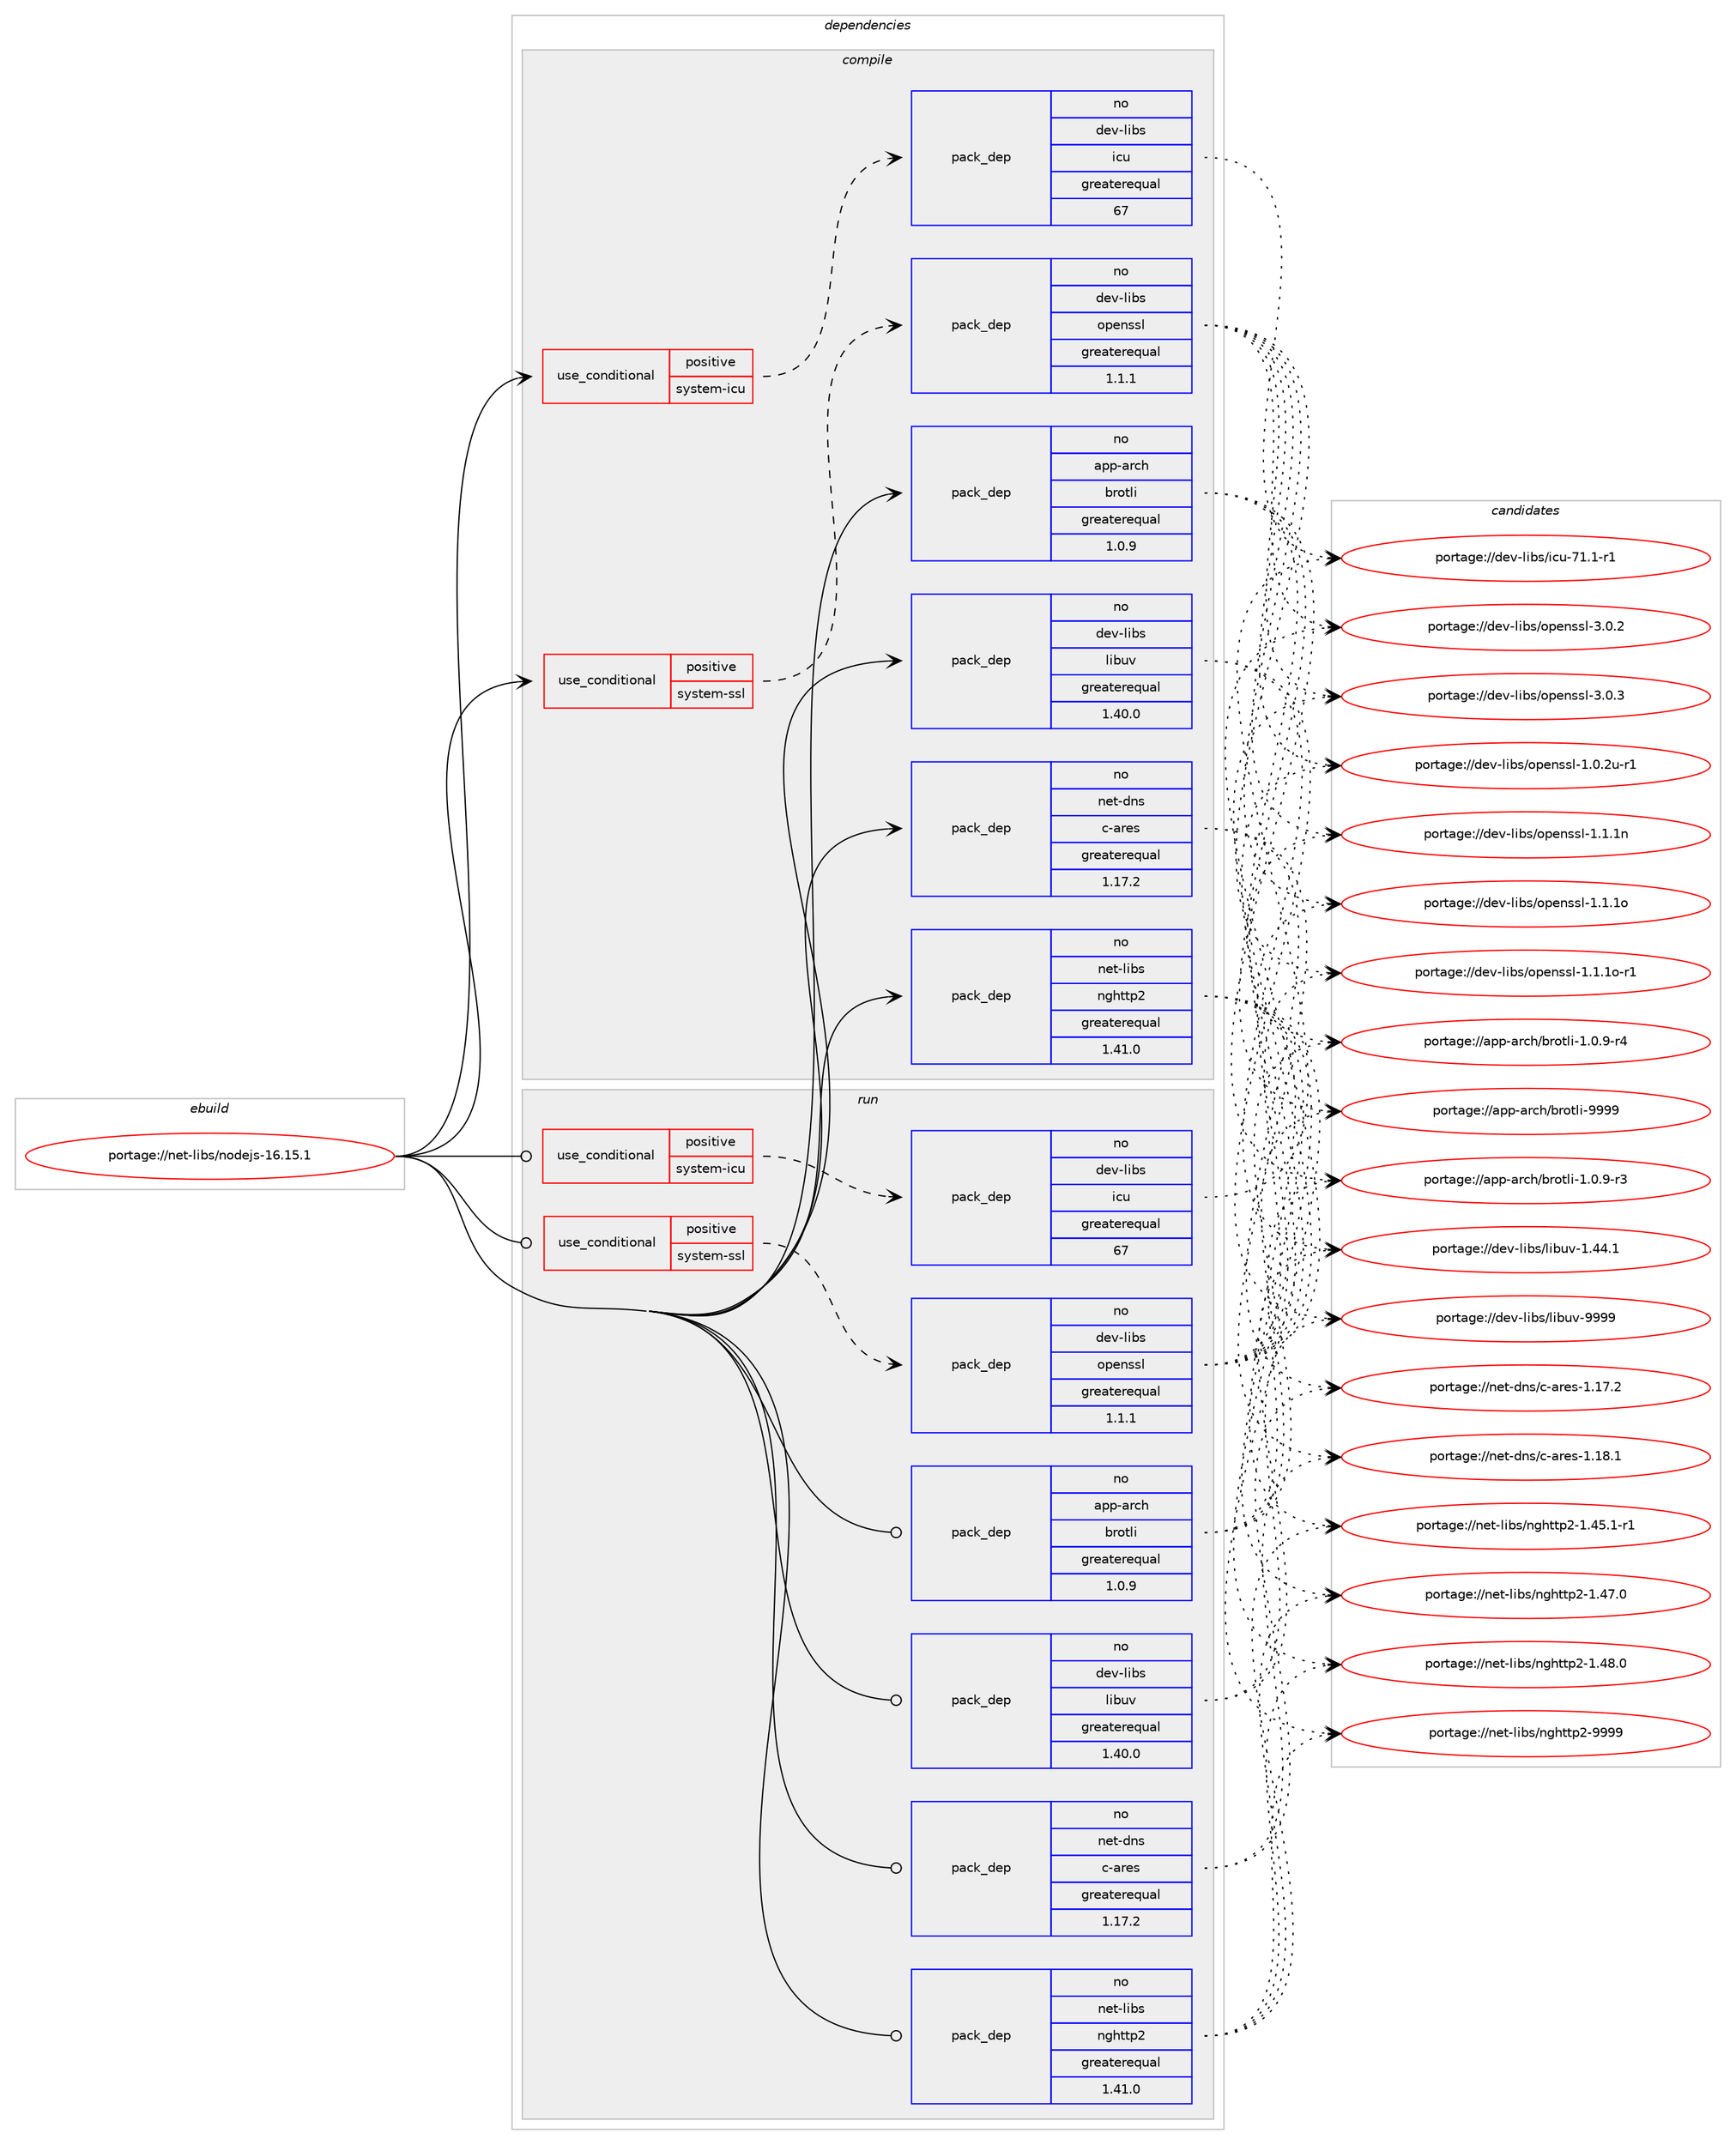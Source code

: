 digraph prolog {

# *************
# Graph options
# *************

newrank=true;
concentrate=true;
compound=true;
graph [rankdir=LR,fontname=Helvetica,fontsize=10,ranksep=1.5];#, ranksep=2.5, nodesep=0.2];
edge  [arrowhead=vee];
node  [fontname=Helvetica,fontsize=10];

# **********
# The ebuild
# **********

subgraph cluster_leftcol {
color=gray;
label=<<i>ebuild</i>>;
id [label="portage://net-libs/nodejs-16.15.1", color=red, width=4, href="../net-libs/nodejs-16.15.1.svg"];
}

# ****************
# The dependencies
# ****************

subgraph cluster_midcol {
color=gray;
label=<<i>dependencies</i>>;
subgraph cluster_compile {
fillcolor="#eeeeee";
style=filled;
label=<<i>compile</i>>;
subgraph cond1043 {
dependency1371 [label=<<TABLE BORDER="0" CELLBORDER="1" CELLSPACING="0" CELLPADDING="4"><TR><TD ROWSPAN="3" CELLPADDING="10">use_conditional</TD></TR><TR><TD>positive</TD></TR><TR><TD>system-icu</TD></TR></TABLE>>, shape=none, color=red];
subgraph pack324 {
dependency1372 [label=<<TABLE BORDER="0" CELLBORDER="1" CELLSPACING="0" CELLPADDING="4" WIDTH="220"><TR><TD ROWSPAN="6" CELLPADDING="30">pack_dep</TD></TR><TR><TD WIDTH="110">no</TD></TR><TR><TD>dev-libs</TD></TR><TR><TD>icu</TD></TR><TR><TD>greaterequal</TD></TR><TR><TD>67</TD></TR></TABLE>>, shape=none, color=blue];
}
dependency1371:e -> dependency1372:w [weight=20,style="dashed",arrowhead="vee"];
}
id:e -> dependency1371:w [weight=20,style="solid",arrowhead="vee"];
subgraph cond1044 {
dependency1373 [label=<<TABLE BORDER="0" CELLBORDER="1" CELLSPACING="0" CELLPADDING="4"><TR><TD ROWSPAN="3" CELLPADDING="10">use_conditional</TD></TR><TR><TD>positive</TD></TR><TR><TD>system-ssl</TD></TR></TABLE>>, shape=none, color=red];
subgraph pack325 {
dependency1374 [label=<<TABLE BORDER="0" CELLBORDER="1" CELLSPACING="0" CELLPADDING="4" WIDTH="220"><TR><TD ROWSPAN="6" CELLPADDING="30">pack_dep</TD></TR><TR><TD WIDTH="110">no</TD></TR><TR><TD>dev-libs</TD></TR><TR><TD>openssl</TD></TR><TR><TD>greaterequal</TD></TR><TR><TD>1.1.1</TD></TR></TABLE>>, shape=none, color=blue];
}
dependency1373:e -> dependency1374:w [weight=20,style="dashed",arrowhead="vee"];
}
id:e -> dependency1373:w [weight=20,style="solid",arrowhead="vee"];
subgraph pack326 {
dependency1375 [label=<<TABLE BORDER="0" CELLBORDER="1" CELLSPACING="0" CELLPADDING="4" WIDTH="220"><TR><TD ROWSPAN="6" CELLPADDING="30">pack_dep</TD></TR><TR><TD WIDTH="110">no</TD></TR><TR><TD>app-arch</TD></TR><TR><TD>brotli</TD></TR><TR><TD>greaterequal</TD></TR><TR><TD>1.0.9</TD></TR></TABLE>>, shape=none, color=blue];
}
id:e -> dependency1375:w [weight=20,style="solid",arrowhead="vee"];
subgraph pack327 {
dependency1376 [label=<<TABLE BORDER="0" CELLBORDER="1" CELLSPACING="0" CELLPADDING="4" WIDTH="220"><TR><TD ROWSPAN="6" CELLPADDING="30">pack_dep</TD></TR><TR><TD WIDTH="110">no</TD></TR><TR><TD>dev-libs</TD></TR><TR><TD>libuv</TD></TR><TR><TD>greaterequal</TD></TR><TR><TD>1.40.0</TD></TR></TABLE>>, shape=none, color=blue];
}
id:e -> dependency1376:w [weight=20,style="solid",arrowhead="vee"];
subgraph pack328 {
dependency1377 [label=<<TABLE BORDER="0" CELLBORDER="1" CELLSPACING="0" CELLPADDING="4" WIDTH="220"><TR><TD ROWSPAN="6" CELLPADDING="30">pack_dep</TD></TR><TR><TD WIDTH="110">no</TD></TR><TR><TD>net-dns</TD></TR><TR><TD>c-ares</TD></TR><TR><TD>greaterequal</TD></TR><TR><TD>1.17.2</TD></TR></TABLE>>, shape=none, color=blue];
}
id:e -> dependency1377:w [weight=20,style="solid",arrowhead="vee"];
subgraph pack329 {
dependency1378 [label=<<TABLE BORDER="0" CELLBORDER="1" CELLSPACING="0" CELLPADDING="4" WIDTH="220"><TR><TD ROWSPAN="6" CELLPADDING="30">pack_dep</TD></TR><TR><TD WIDTH="110">no</TD></TR><TR><TD>net-libs</TD></TR><TR><TD>nghttp2</TD></TR><TR><TD>greaterequal</TD></TR><TR><TD>1.41.0</TD></TR></TABLE>>, shape=none, color=blue];
}
id:e -> dependency1378:w [weight=20,style="solid",arrowhead="vee"];
# *** BEGIN UNKNOWN DEPENDENCY TYPE (TODO) ***
# id -> package_dependency(portage://net-libs/nodejs-16.15.1,install,no,sys-libs,zlib,none,[,,],[],[])
# *** END UNKNOWN DEPENDENCY TYPE (TODO) ***

}
subgraph cluster_compileandrun {
fillcolor="#eeeeee";
style=filled;
label=<<i>compile and run</i>>;
}
subgraph cluster_run {
fillcolor="#eeeeee";
style=filled;
label=<<i>run</i>>;
subgraph cond1045 {
dependency1379 [label=<<TABLE BORDER="0" CELLBORDER="1" CELLSPACING="0" CELLPADDING="4"><TR><TD ROWSPAN="3" CELLPADDING="10">use_conditional</TD></TR><TR><TD>positive</TD></TR><TR><TD>system-icu</TD></TR></TABLE>>, shape=none, color=red];
subgraph pack330 {
dependency1380 [label=<<TABLE BORDER="0" CELLBORDER="1" CELLSPACING="0" CELLPADDING="4" WIDTH="220"><TR><TD ROWSPAN="6" CELLPADDING="30">pack_dep</TD></TR><TR><TD WIDTH="110">no</TD></TR><TR><TD>dev-libs</TD></TR><TR><TD>icu</TD></TR><TR><TD>greaterequal</TD></TR><TR><TD>67</TD></TR></TABLE>>, shape=none, color=blue];
}
dependency1379:e -> dependency1380:w [weight=20,style="dashed",arrowhead="vee"];
}
id:e -> dependency1379:w [weight=20,style="solid",arrowhead="odot"];
subgraph cond1046 {
dependency1381 [label=<<TABLE BORDER="0" CELLBORDER="1" CELLSPACING="0" CELLPADDING="4"><TR><TD ROWSPAN="3" CELLPADDING="10">use_conditional</TD></TR><TR><TD>positive</TD></TR><TR><TD>system-ssl</TD></TR></TABLE>>, shape=none, color=red];
subgraph pack331 {
dependency1382 [label=<<TABLE BORDER="0" CELLBORDER="1" CELLSPACING="0" CELLPADDING="4" WIDTH="220"><TR><TD ROWSPAN="6" CELLPADDING="30">pack_dep</TD></TR><TR><TD WIDTH="110">no</TD></TR><TR><TD>dev-libs</TD></TR><TR><TD>openssl</TD></TR><TR><TD>greaterequal</TD></TR><TR><TD>1.1.1</TD></TR></TABLE>>, shape=none, color=blue];
}
dependency1381:e -> dependency1382:w [weight=20,style="dashed",arrowhead="vee"];
}
id:e -> dependency1381:w [weight=20,style="solid",arrowhead="odot"];
subgraph pack332 {
dependency1383 [label=<<TABLE BORDER="0" CELLBORDER="1" CELLSPACING="0" CELLPADDING="4" WIDTH="220"><TR><TD ROWSPAN="6" CELLPADDING="30">pack_dep</TD></TR><TR><TD WIDTH="110">no</TD></TR><TR><TD>app-arch</TD></TR><TR><TD>brotli</TD></TR><TR><TD>greaterequal</TD></TR><TR><TD>1.0.9</TD></TR></TABLE>>, shape=none, color=blue];
}
id:e -> dependency1383:w [weight=20,style="solid",arrowhead="odot"];
subgraph pack333 {
dependency1384 [label=<<TABLE BORDER="0" CELLBORDER="1" CELLSPACING="0" CELLPADDING="4" WIDTH="220"><TR><TD ROWSPAN="6" CELLPADDING="30">pack_dep</TD></TR><TR><TD WIDTH="110">no</TD></TR><TR><TD>dev-libs</TD></TR><TR><TD>libuv</TD></TR><TR><TD>greaterequal</TD></TR><TR><TD>1.40.0</TD></TR></TABLE>>, shape=none, color=blue];
}
id:e -> dependency1384:w [weight=20,style="solid",arrowhead="odot"];
subgraph pack334 {
dependency1385 [label=<<TABLE BORDER="0" CELLBORDER="1" CELLSPACING="0" CELLPADDING="4" WIDTH="220"><TR><TD ROWSPAN="6" CELLPADDING="30">pack_dep</TD></TR><TR><TD WIDTH="110">no</TD></TR><TR><TD>net-dns</TD></TR><TR><TD>c-ares</TD></TR><TR><TD>greaterequal</TD></TR><TR><TD>1.17.2</TD></TR></TABLE>>, shape=none, color=blue];
}
id:e -> dependency1385:w [weight=20,style="solid",arrowhead="odot"];
subgraph pack335 {
dependency1386 [label=<<TABLE BORDER="0" CELLBORDER="1" CELLSPACING="0" CELLPADDING="4" WIDTH="220"><TR><TD ROWSPAN="6" CELLPADDING="30">pack_dep</TD></TR><TR><TD WIDTH="110">no</TD></TR><TR><TD>net-libs</TD></TR><TR><TD>nghttp2</TD></TR><TR><TD>greaterequal</TD></TR><TR><TD>1.41.0</TD></TR></TABLE>>, shape=none, color=blue];
}
id:e -> dependency1386:w [weight=20,style="solid",arrowhead="odot"];
# *** BEGIN UNKNOWN DEPENDENCY TYPE (TODO) ***
# id -> package_dependency(portage://net-libs/nodejs-16.15.1,run,no,sys-libs,zlib,none,[,,],[],[])
# *** END UNKNOWN DEPENDENCY TYPE (TODO) ***

}
}

# **************
# The candidates
# **************

subgraph cluster_choices {
rank=same;
color=gray;
label=<<i>candidates</i>>;

subgraph choice324 {
color=black;
nodesep=1;
choice1001011184510810598115471059911745554946494511449 [label="portage://dev-libs/icu-71.1-r1", color=red, width=4,href="../dev-libs/icu-71.1-r1.svg"];
dependency1372:e -> choice1001011184510810598115471059911745554946494511449:w [style=dotted,weight="100"];
}
subgraph choice325 {
color=black;
nodesep=1;
choice1001011184510810598115471111121011101151151084549464846501174511449 [label="portage://dev-libs/openssl-1.0.2u-r1", color=red, width=4,href="../dev-libs/openssl-1.0.2u-r1.svg"];
choice100101118451081059811547111112101110115115108454946494649110 [label="portage://dev-libs/openssl-1.1.1n", color=red, width=4,href="../dev-libs/openssl-1.1.1n.svg"];
choice100101118451081059811547111112101110115115108454946494649111 [label="portage://dev-libs/openssl-1.1.1o", color=red, width=4,href="../dev-libs/openssl-1.1.1o.svg"];
choice1001011184510810598115471111121011101151151084549464946491114511449 [label="portage://dev-libs/openssl-1.1.1o-r1", color=red, width=4,href="../dev-libs/openssl-1.1.1o-r1.svg"];
choice100101118451081059811547111112101110115115108455146484650 [label="portage://dev-libs/openssl-3.0.2", color=red, width=4,href="../dev-libs/openssl-3.0.2.svg"];
choice100101118451081059811547111112101110115115108455146484651 [label="portage://dev-libs/openssl-3.0.3", color=red, width=4,href="../dev-libs/openssl-3.0.3.svg"];
dependency1374:e -> choice1001011184510810598115471111121011101151151084549464846501174511449:w [style=dotted,weight="100"];
dependency1374:e -> choice100101118451081059811547111112101110115115108454946494649110:w [style=dotted,weight="100"];
dependency1374:e -> choice100101118451081059811547111112101110115115108454946494649111:w [style=dotted,weight="100"];
dependency1374:e -> choice1001011184510810598115471111121011101151151084549464946491114511449:w [style=dotted,weight="100"];
dependency1374:e -> choice100101118451081059811547111112101110115115108455146484650:w [style=dotted,weight="100"];
dependency1374:e -> choice100101118451081059811547111112101110115115108455146484651:w [style=dotted,weight="100"];
}
subgraph choice326 {
color=black;
nodesep=1;
choice9711211245971149910447981141111161081054549464846574511451 [label="portage://app-arch/brotli-1.0.9-r3", color=red, width=4,href="../app-arch/brotli-1.0.9-r3.svg"];
choice9711211245971149910447981141111161081054549464846574511452 [label="portage://app-arch/brotli-1.0.9-r4", color=red, width=4,href="../app-arch/brotli-1.0.9-r4.svg"];
choice9711211245971149910447981141111161081054557575757 [label="portage://app-arch/brotli-9999", color=red, width=4,href="../app-arch/brotli-9999.svg"];
dependency1375:e -> choice9711211245971149910447981141111161081054549464846574511451:w [style=dotted,weight="100"];
dependency1375:e -> choice9711211245971149910447981141111161081054549464846574511452:w [style=dotted,weight="100"];
dependency1375:e -> choice9711211245971149910447981141111161081054557575757:w [style=dotted,weight="100"];
}
subgraph choice327 {
color=black;
nodesep=1;
choice1001011184510810598115471081059811711845494652524649 [label="portage://dev-libs/libuv-1.44.1", color=red, width=4,href="../dev-libs/libuv-1.44.1.svg"];
choice100101118451081059811547108105981171184557575757 [label="portage://dev-libs/libuv-9999", color=red, width=4,href="../dev-libs/libuv-9999.svg"];
dependency1376:e -> choice1001011184510810598115471081059811711845494652524649:w [style=dotted,weight="100"];
dependency1376:e -> choice100101118451081059811547108105981171184557575757:w [style=dotted,weight="100"];
}
subgraph choice328 {
color=black;
nodesep=1;
choice110101116451001101154799459711410111545494649554650 [label="portage://net-dns/c-ares-1.17.2", color=red, width=4,href="../net-dns/c-ares-1.17.2.svg"];
choice110101116451001101154799459711410111545494649564649 [label="portage://net-dns/c-ares-1.18.1", color=red, width=4,href="../net-dns/c-ares-1.18.1.svg"];
dependency1377:e -> choice110101116451001101154799459711410111545494649554650:w [style=dotted,weight="100"];
dependency1377:e -> choice110101116451001101154799459711410111545494649564649:w [style=dotted,weight="100"];
}
subgraph choice329 {
color=black;
nodesep=1;
choice11010111645108105981154711010310411611611250454946525346494511449 [label="portage://net-libs/nghttp2-1.45.1-r1", color=red, width=4,href="../net-libs/nghttp2-1.45.1-r1.svg"];
choice1101011164510810598115471101031041161161125045494652554648 [label="portage://net-libs/nghttp2-1.47.0", color=red, width=4,href="../net-libs/nghttp2-1.47.0.svg"];
choice1101011164510810598115471101031041161161125045494652564648 [label="portage://net-libs/nghttp2-1.48.0", color=red, width=4,href="../net-libs/nghttp2-1.48.0.svg"];
choice110101116451081059811547110103104116116112504557575757 [label="portage://net-libs/nghttp2-9999", color=red, width=4,href="../net-libs/nghttp2-9999.svg"];
dependency1378:e -> choice11010111645108105981154711010310411611611250454946525346494511449:w [style=dotted,weight="100"];
dependency1378:e -> choice1101011164510810598115471101031041161161125045494652554648:w [style=dotted,weight="100"];
dependency1378:e -> choice1101011164510810598115471101031041161161125045494652564648:w [style=dotted,weight="100"];
dependency1378:e -> choice110101116451081059811547110103104116116112504557575757:w [style=dotted,weight="100"];
}
subgraph choice330 {
color=black;
nodesep=1;
choice1001011184510810598115471059911745554946494511449 [label="portage://dev-libs/icu-71.1-r1", color=red, width=4,href="../dev-libs/icu-71.1-r1.svg"];
dependency1380:e -> choice1001011184510810598115471059911745554946494511449:w [style=dotted,weight="100"];
}
subgraph choice331 {
color=black;
nodesep=1;
choice1001011184510810598115471111121011101151151084549464846501174511449 [label="portage://dev-libs/openssl-1.0.2u-r1", color=red, width=4,href="../dev-libs/openssl-1.0.2u-r1.svg"];
choice100101118451081059811547111112101110115115108454946494649110 [label="portage://dev-libs/openssl-1.1.1n", color=red, width=4,href="../dev-libs/openssl-1.1.1n.svg"];
choice100101118451081059811547111112101110115115108454946494649111 [label="portage://dev-libs/openssl-1.1.1o", color=red, width=4,href="../dev-libs/openssl-1.1.1o.svg"];
choice1001011184510810598115471111121011101151151084549464946491114511449 [label="portage://dev-libs/openssl-1.1.1o-r1", color=red, width=4,href="../dev-libs/openssl-1.1.1o-r1.svg"];
choice100101118451081059811547111112101110115115108455146484650 [label="portage://dev-libs/openssl-3.0.2", color=red, width=4,href="../dev-libs/openssl-3.0.2.svg"];
choice100101118451081059811547111112101110115115108455146484651 [label="portage://dev-libs/openssl-3.0.3", color=red, width=4,href="../dev-libs/openssl-3.0.3.svg"];
dependency1382:e -> choice1001011184510810598115471111121011101151151084549464846501174511449:w [style=dotted,weight="100"];
dependency1382:e -> choice100101118451081059811547111112101110115115108454946494649110:w [style=dotted,weight="100"];
dependency1382:e -> choice100101118451081059811547111112101110115115108454946494649111:w [style=dotted,weight="100"];
dependency1382:e -> choice1001011184510810598115471111121011101151151084549464946491114511449:w [style=dotted,weight="100"];
dependency1382:e -> choice100101118451081059811547111112101110115115108455146484650:w [style=dotted,weight="100"];
dependency1382:e -> choice100101118451081059811547111112101110115115108455146484651:w [style=dotted,weight="100"];
}
subgraph choice332 {
color=black;
nodesep=1;
choice9711211245971149910447981141111161081054549464846574511451 [label="portage://app-arch/brotli-1.0.9-r3", color=red, width=4,href="../app-arch/brotli-1.0.9-r3.svg"];
choice9711211245971149910447981141111161081054549464846574511452 [label="portage://app-arch/brotli-1.0.9-r4", color=red, width=4,href="../app-arch/brotli-1.0.9-r4.svg"];
choice9711211245971149910447981141111161081054557575757 [label="portage://app-arch/brotli-9999", color=red, width=4,href="../app-arch/brotli-9999.svg"];
dependency1383:e -> choice9711211245971149910447981141111161081054549464846574511451:w [style=dotted,weight="100"];
dependency1383:e -> choice9711211245971149910447981141111161081054549464846574511452:w [style=dotted,weight="100"];
dependency1383:e -> choice9711211245971149910447981141111161081054557575757:w [style=dotted,weight="100"];
}
subgraph choice333 {
color=black;
nodesep=1;
choice1001011184510810598115471081059811711845494652524649 [label="portage://dev-libs/libuv-1.44.1", color=red, width=4,href="../dev-libs/libuv-1.44.1.svg"];
choice100101118451081059811547108105981171184557575757 [label="portage://dev-libs/libuv-9999", color=red, width=4,href="../dev-libs/libuv-9999.svg"];
dependency1384:e -> choice1001011184510810598115471081059811711845494652524649:w [style=dotted,weight="100"];
dependency1384:e -> choice100101118451081059811547108105981171184557575757:w [style=dotted,weight="100"];
}
subgraph choice334 {
color=black;
nodesep=1;
choice110101116451001101154799459711410111545494649554650 [label="portage://net-dns/c-ares-1.17.2", color=red, width=4,href="../net-dns/c-ares-1.17.2.svg"];
choice110101116451001101154799459711410111545494649564649 [label="portage://net-dns/c-ares-1.18.1", color=red, width=4,href="../net-dns/c-ares-1.18.1.svg"];
dependency1385:e -> choice110101116451001101154799459711410111545494649554650:w [style=dotted,weight="100"];
dependency1385:e -> choice110101116451001101154799459711410111545494649564649:w [style=dotted,weight="100"];
}
subgraph choice335 {
color=black;
nodesep=1;
choice11010111645108105981154711010310411611611250454946525346494511449 [label="portage://net-libs/nghttp2-1.45.1-r1", color=red, width=4,href="../net-libs/nghttp2-1.45.1-r1.svg"];
choice1101011164510810598115471101031041161161125045494652554648 [label="portage://net-libs/nghttp2-1.47.0", color=red, width=4,href="../net-libs/nghttp2-1.47.0.svg"];
choice1101011164510810598115471101031041161161125045494652564648 [label="portage://net-libs/nghttp2-1.48.0", color=red, width=4,href="../net-libs/nghttp2-1.48.0.svg"];
choice110101116451081059811547110103104116116112504557575757 [label="portage://net-libs/nghttp2-9999", color=red, width=4,href="../net-libs/nghttp2-9999.svg"];
dependency1386:e -> choice11010111645108105981154711010310411611611250454946525346494511449:w [style=dotted,weight="100"];
dependency1386:e -> choice1101011164510810598115471101031041161161125045494652554648:w [style=dotted,weight="100"];
dependency1386:e -> choice1101011164510810598115471101031041161161125045494652564648:w [style=dotted,weight="100"];
dependency1386:e -> choice110101116451081059811547110103104116116112504557575757:w [style=dotted,weight="100"];
}
}

}
